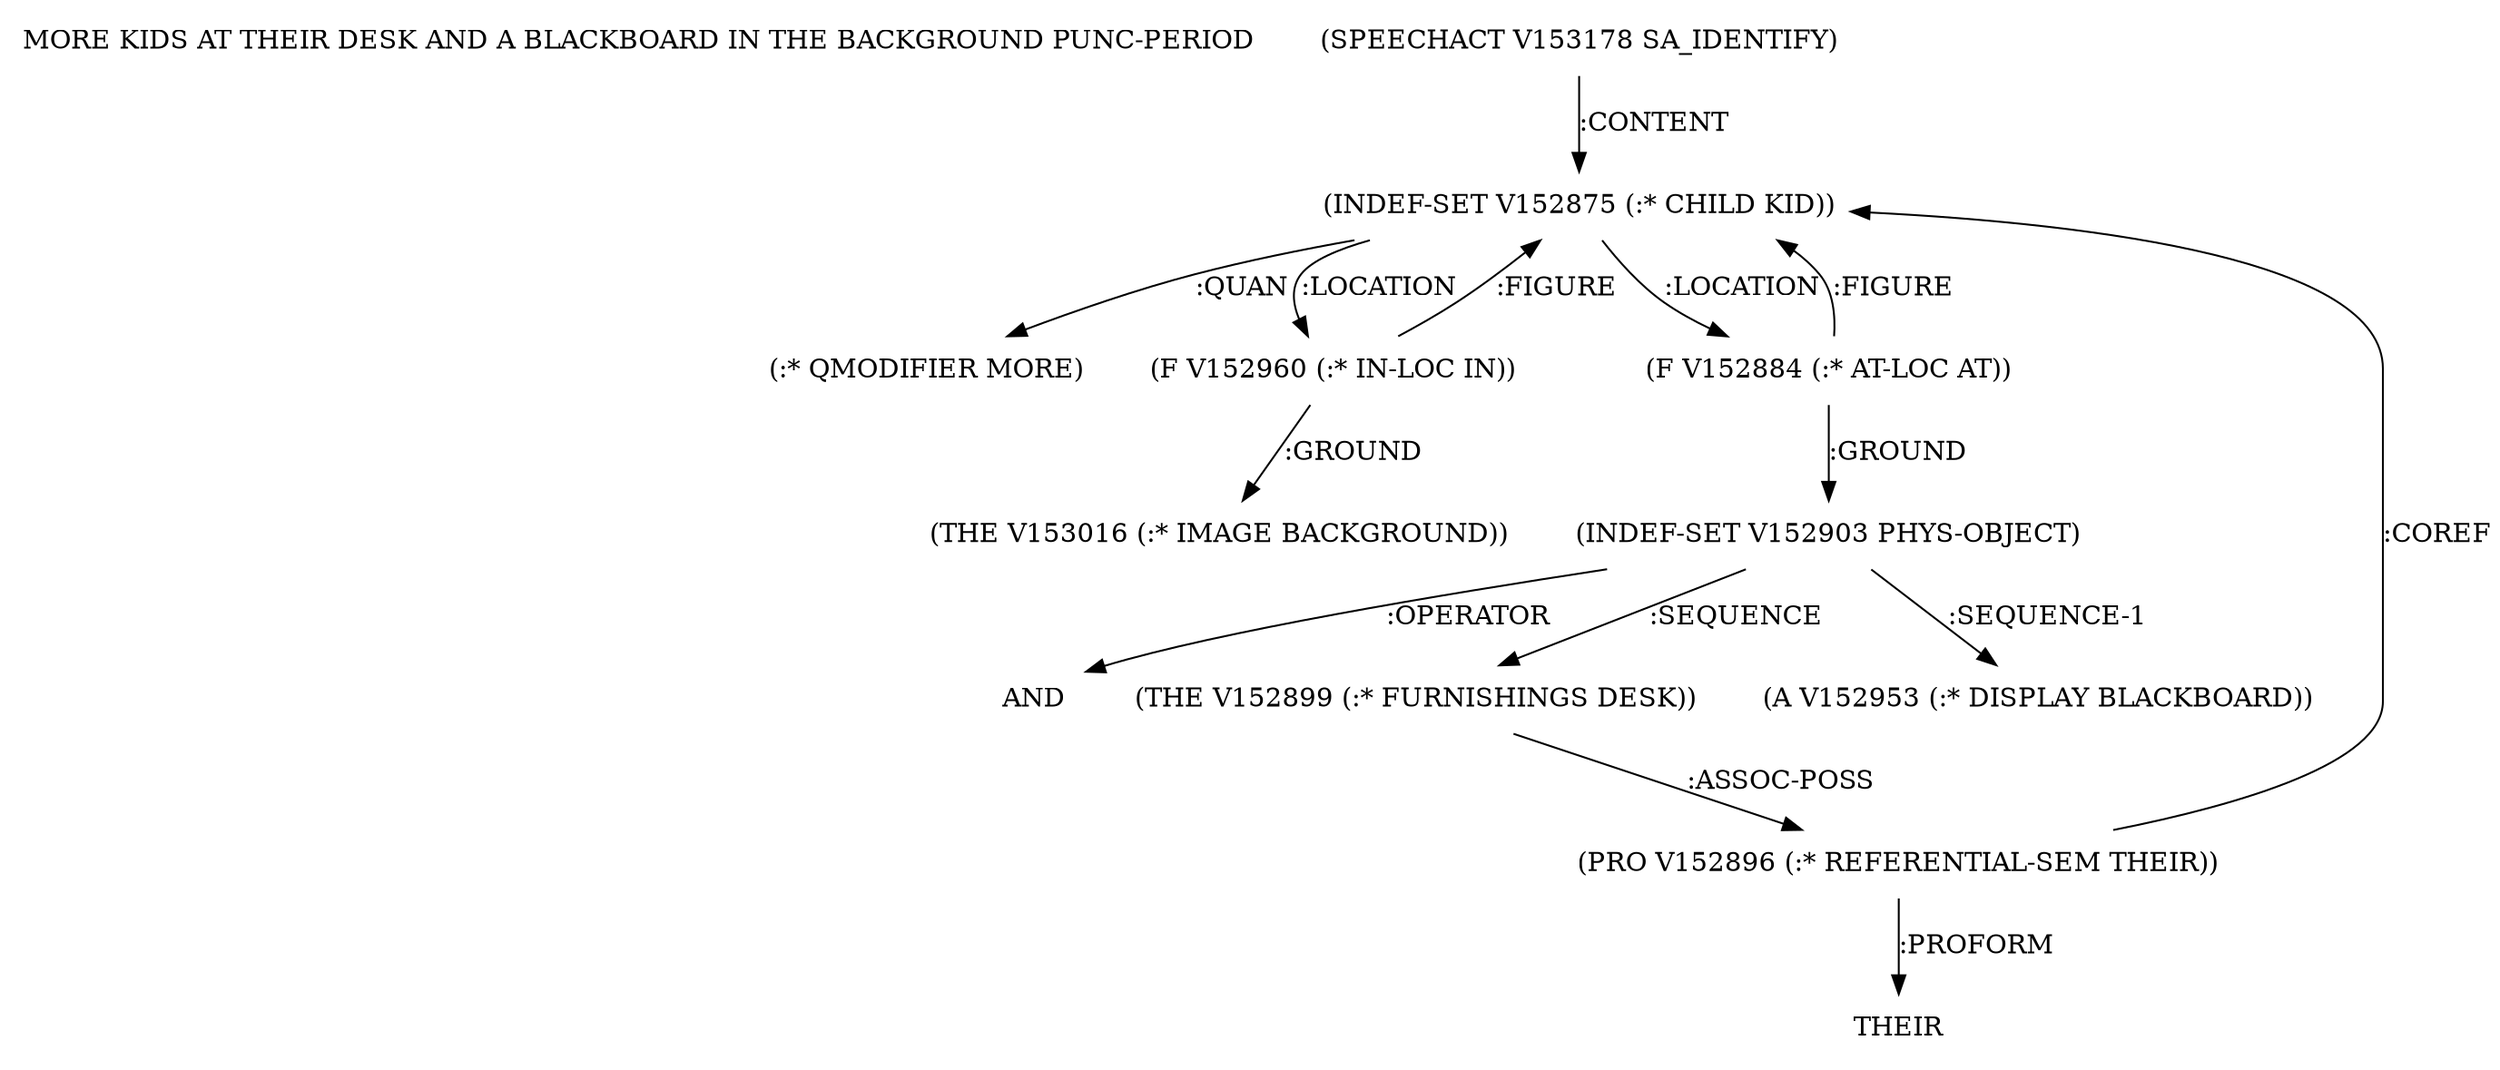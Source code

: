 digraph Terms {
  node [shape=none]
  "MORE KIDS AT THEIR DESK AND A BLACKBOARD IN THE BACKGROUND PUNC-PERIOD"
  "V153178" [label="(SPEECHACT V153178 SA_IDENTIFY)"]
  "V153178" -> "V152875" [label=":CONTENT"]
  "V152875" [label="(INDEF-SET V152875 (:* CHILD KID))"]
  "V152875" -> "NT153809" [label=":QUAN"]
  "NT153809" [label="(:* QMODIFIER MORE)"]
  "V152875" -> "V152960" [label=":LOCATION"]
  "V152875" -> "V152884" [label=":LOCATION"]
  "V152884" [label="(F V152884 (:* AT-LOC AT))"]
  "V152884" -> "V152903" [label=":GROUND"]
  "V152884" -> "V152875" [label=":FIGURE"]
  "V152903" [label="(INDEF-SET V152903 PHYS-OBJECT)"]
  "V152903" -> "NT153810" [label=":OPERATOR"]
  "NT153810" [label="AND"]
  "V152903" -> "V152899" [label=":SEQUENCE"]
  "V152903" -> "V152953" [label=":SEQUENCE-1"]
  "V152899" [label="(THE V152899 (:* FURNISHINGS DESK))"]
  "V152899" -> "V152896" [label=":ASSOC-POSS"]
  "V152896" [label="(PRO V152896 (:* REFERENTIAL-SEM THEIR))"]
  "V152896" -> "NT153811" [label=":PROFORM"]
  "NT153811" [label="THEIR"]
  "V152896" -> "V152875" [label=":COREF"]
  "V152953" [label="(A V152953 (:* DISPLAY BLACKBOARD))"]
  "V152960" [label="(F V152960 (:* IN-LOC IN))"]
  "V152960" -> "V153016" [label=":GROUND"]
  "V152960" -> "V152875" [label=":FIGURE"]
  "V153016" [label="(THE V153016 (:* IMAGE BACKGROUND))"]
}
